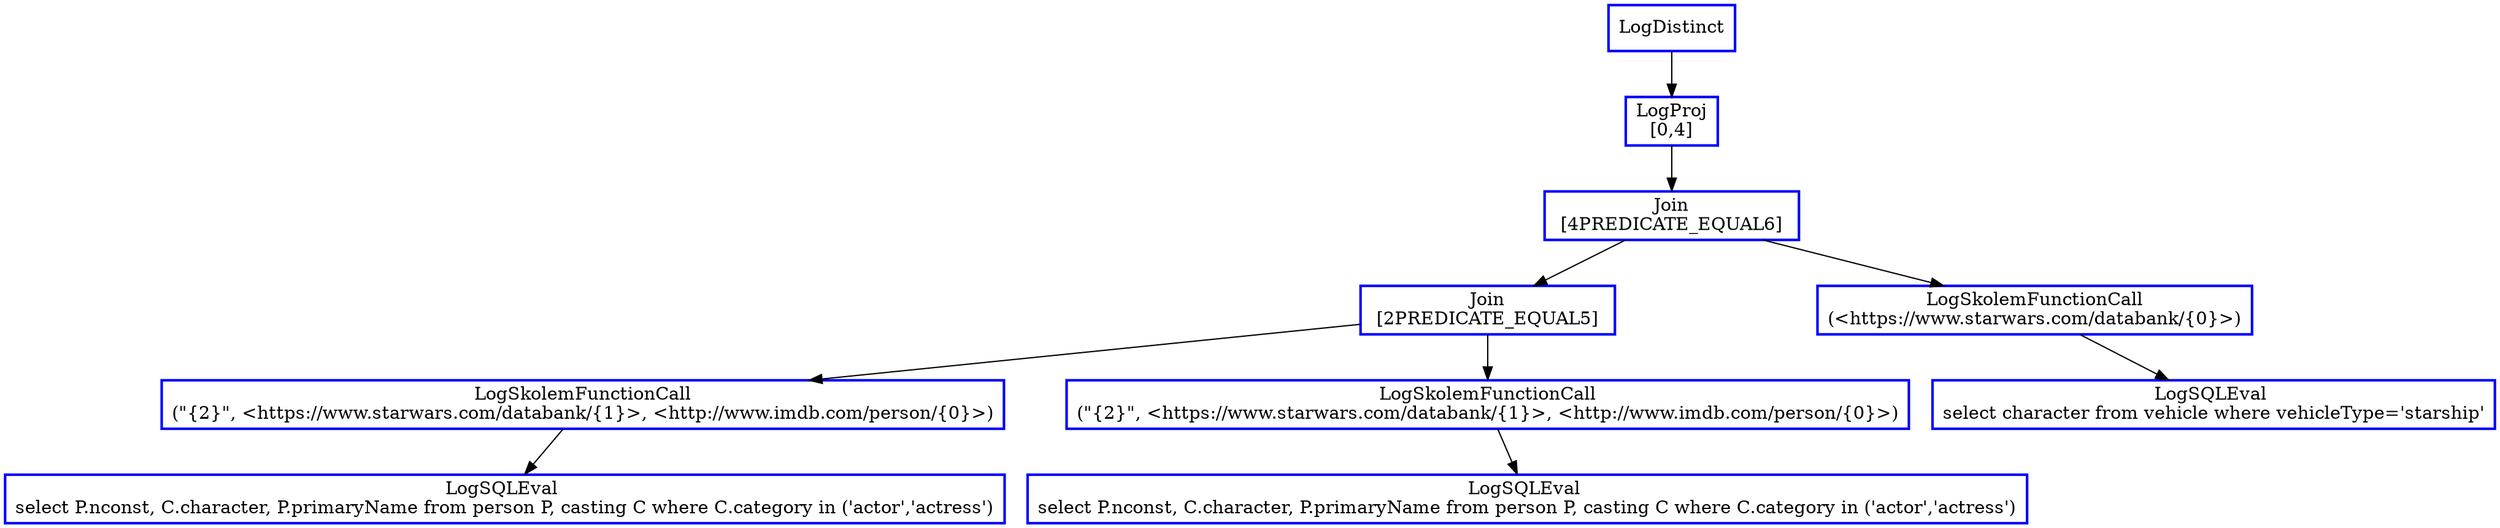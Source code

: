 digraph  g{
node [shape=rectangle, color=black, fontcolor=black, style=bold]
0 [label="LogDistinct" , color = blue] ; 
1 [label="LogProj
[0,4]" , color = blue] ; 
0 -> 1 ; 
2 [label="Join\n [4PREDICATE_EQUAL6] ", color = blue] ; 
1 -> 2 ; 
3 [label="Join\n [2PREDICATE_EQUAL5] ", color = blue] ; 
2 -> 3 ; 
4 [label="LogSkolemFunctionCall
(\"{2}\", <https://www.starwars.com/databank/{1}>, <http://www.imdb.com/person/{0}>)" , color = blue] ; 
3 -> 4 ; 
5 [label="LogSQLEval 
select P.nconst, C.character, P.primaryName from person P, casting C where C.category in ('actor','actress')", color = blue] ; 
4 -> 5 ; 
6 [label="LogSkolemFunctionCall
(\"{2}\", <https://www.starwars.com/databank/{1}>, <http://www.imdb.com/person/{0}>)" , color = blue] ; 
3 -> 6 ; 
7 [label="LogSQLEval 
select P.nconst, C.character, P.primaryName from person P, casting C where C.category in ('actor','actress')", color = blue] ; 
6 -> 7 ; 
8 [label="LogSkolemFunctionCall
(<https://www.starwars.com/databank/{0}>)" , color = blue] ; 
2 -> 8 ; 
9 [label="LogSQLEval 
select character from vehicle where vehicleType='starship'", color = blue] ; 
8 -> 9 ; 
}

